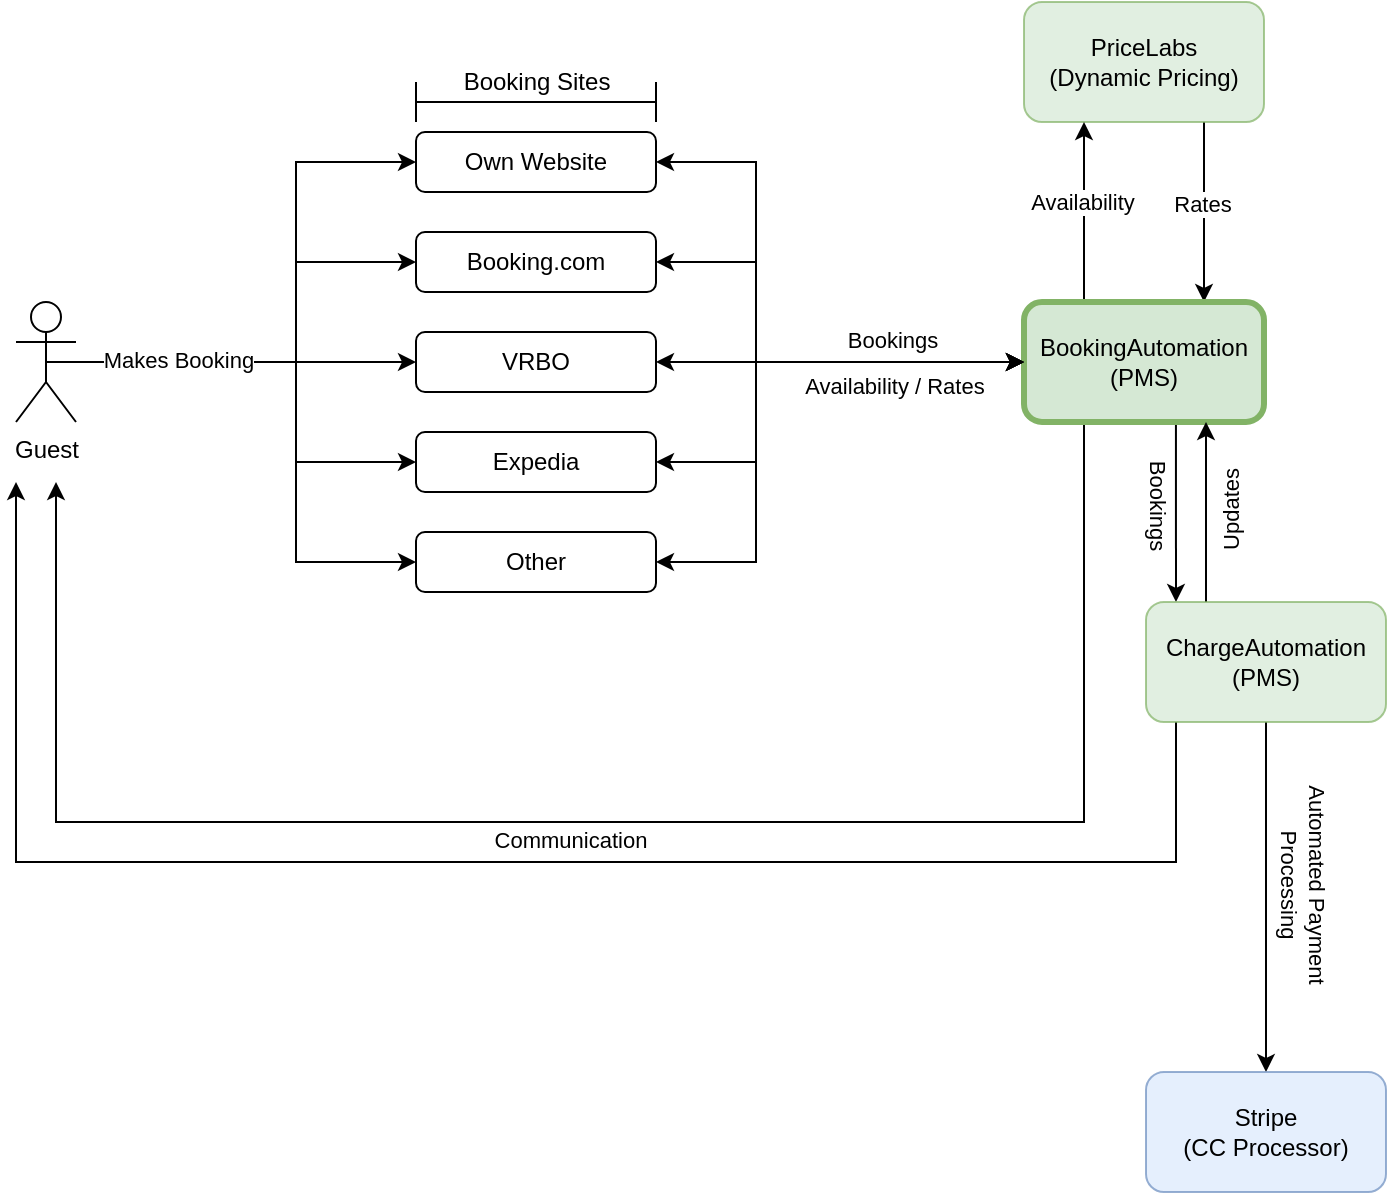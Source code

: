 <mxfile version="18.0.4" type="github">
  <diagram id="VY14Kp2bZg2UIhSIN0tL" name="Page-1">
    <mxGraphModel dx="946" dy="621" grid="1" gridSize="10" guides="1" tooltips="1" connect="1" arrows="1" fold="1" page="1" pageScale="1" pageWidth="827" pageHeight="1169" math="0" shadow="0">
      <root>
        <mxCell id="0" />
        <mxCell id="1" parent="0" />
        <mxCell id="a-HRDvgDwT7PZsZXaRJc-5" style="edgeStyle=orthogonalEdgeStyle;rounded=0;orthogonalLoop=1;jettySize=auto;html=1;exitX=0.75;exitY=1;exitDx=0;exitDy=0;entryX=0.75;entryY=0;entryDx=0;entryDy=0;" edge="1" parent="1" source="a-HRDvgDwT7PZsZXaRJc-1" target="a-HRDvgDwT7PZsZXaRJc-2">
          <mxGeometry relative="1" as="geometry" />
        </mxCell>
        <mxCell id="a-HRDvgDwT7PZsZXaRJc-7" value="Rates" style="edgeLabel;html=1;align=center;verticalAlign=middle;resizable=0;points=[];" vertex="1" connectable="0" parent="a-HRDvgDwT7PZsZXaRJc-5">
          <mxGeometry x="0.011" y="-1" relative="1" as="geometry">
            <mxPoint y="-5" as="offset" />
          </mxGeometry>
        </mxCell>
        <mxCell id="a-HRDvgDwT7PZsZXaRJc-1" value="PriceLabs&lt;br&gt;(Dynamic Pricing)" style="rounded=1;whiteSpace=wrap;html=1;fillColor=#d5e8d4;strokeColor=#82b366;opacity=70;" vertex="1" parent="1">
          <mxGeometry x="554" y="80" width="120" height="60" as="geometry" />
        </mxCell>
        <mxCell id="a-HRDvgDwT7PZsZXaRJc-4" style="edgeStyle=orthogonalEdgeStyle;rounded=0;orthogonalLoop=1;jettySize=auto;html=1;exitX=0.25;exitY=0;exitDx=0;exitDy=0;entryX=0.25;entryY=1;entryDx=0;entryDy=0;" edge="1" parent="1" source="a-HRDvgDwT7PZsZXaRJc-2" target="a-HRDvgDwT7PZsZXaRJc-1">
          <mxGeometry relative="1" as="geometry" />
        </mxCell>
        <mxCell id="a-HRDvgDwT7PZsZXaRJc-6" value="Availability" style="edgeLabel;html=1;align=center;verticalAlign=middle;resizable=0;points=[];" vertex="1" connectable="0" parent="a-HRDvgDwT7PZsZXaRJc-4">
          <mxGeometry x="0.033" y="1" relative="1" as="geometry">
            <mxPoint y="-4" as="offset" />
          </mxGeometry>
        </mxCell>
        <mxCell id="a-HRDvgDwT7PZsZXaRJc-38" style="edgeStyle=orthogonalEdgeStyle;rounded=0;orthogonalLoop=1;jettySize=auto;html=1;exitX=0;exitY=0.5;exitDx=0;exitDy=0;entryX=1;entryY=0.5;entryDx=0;entryDy=0;startArrow=classic;startFill=1;" edge="1" parent="1" source="a-HRDvgDwT7PZsZXaRJc-2" target="a-HRDvgDwT7PZsZXaRJc-11">
          <mxGeometry relative="1" as="geometry" />
        </mxCell>
        <mxCell id="a-HRDvgDwT7PZsZXaRJc-44" style="edgeStyle=orthogonalEdgeStyle;rounded=0;orthogonalLoop=1;jettySize=auto;html=1;exitX=0.25;exitY=1;exitDx=0;exitDy=0;startArrow=none;startFill=0;" edge="1" parent="1" source="a-HRDvgDwT7PZsZXaRJc-2">
          <mxGeometry relative="1" as="geometry">
            <mxPoint x="70" y="320" as="targetPoint" />
            <Array as="points">
              <mxPoint x="584" y="490" />
              <mxPoint x="70" y="490" />
              <mxPoint x="70" y="320" />
            </Array>
          </mxGeometry>
        </mxCell>
        <mxCell id="a-HRDvgDwT7PZsZXaRJc-45" style="edgeStyle=orthogonalEdgeStyle;rounded=0;orthogonalLoop=1;jettySize=auto;html=1;exitX=0.633;exitY=0.983;exitDx=0;exitDy=0;startArrow=none;startFill=0;exitPerimeter=0;entryX=0.125;entryY=0;entryDx=0;entryDy=0;entryPerimeter=0;" edge="1" parent="1" source="a-HRDvgDwT7PZsZXaRJc-2" target="a-HRDvgDwT7PZsZXaRJc-3">
          <mxGeometry relative="1" as="geometry">
            <mxPoint x="630" y="390" as="targetPoint" />
          </mxGeometry>
        </mxCell>
        <mxCell id="a-HRDvgDwT7PZsZXaRJc-46" value="Bookings" style="edgeLabel;html=1;align=center;verticalAlign=middle;resizable=0;points=[];rotation=90;" vertex="1" connectable="0" parent="a-HRDvgDwT7PZsZXaRJc-45">
          <mxGeometry x="-0.143" y="1" relative="1" as="geometry">
            <mxPoint x="-10" y="3" as="offset" />
          </mxGeometry>
        </mxCell>
        <mxCell id="a-HRDvgDwT7PZsZXaRJc-2" value="BookingAutomation&lt;br&gt;(PMS)" style="rounded=1;whiteSpace=wrap;html=1;fillColor=#d5e8d4;strokeColor=#82b366;strokeWidth=3;" vertex="1" parent="1">
          <mxGeometry x="554" y="230" width="120" height="60" as="geometry" />
        </mxCell>
        <mxCell id="a-HRDvgDwT7PZsZXaRJc-39" style="edgeStyle=orthogonalEdgeStyle;rounded=0;orthogonalLoop=1;jettySize=auto;html=1;exitX=0.125;exitY=1;exitDx=0;exitDy=0;startArrow=none;startFill=0;exitPerimeter=0;" edge="1" parent="1" source="a-HRDvgDwT7PZsZXaRJc-3">
          <mxGeometry relative="1" as="geometry">
            <mxPoint x="50" y="320" as="targetPoint" />
            <Array as="points">
              <mxPoint x="630" y="510" />
              <mxPoint x="50" y="510" />
            </Array>
          </mxGeometry>
        </mxCell>
        <mxCell id="a-HRDvgDwT7PZsZXaRJc-40" value="Communication" style="edgeLabel;html=1;align=center;verticalAlign=middle;resizable=0;points=[];" vertex="1" connectable="0" parent="a-HRDvgDwT7PZsZXaRJc-39">
          <mxGeometry x="-0.111" y="1" relative="1" as="geometry">
            <mxPoint y="-12" as="offset" />
          </mxGeometry>
        </mxCell>
        <mxCell id="a-HRDvgDwT7PZsZXaRJc-42" style="edgeStyle=orthogonalEdgeStyle;rounded=0;orthogonalLoop=1;jettySize=auto;html=1;exitX=0.5;exitY=1;exitDx=0;exitDy=0;entryX=0.5;entryY=0;entryDx=0;entryDy=0;startArrow=none;startFill=0;" edge="1" parent="1" source="a-HRDvgDwT7PZsZXaRJc-3" target="a-HRDvgDwT7PZsZXaRJc-41">
          <mxGeometry relative="1" as="geometry" />
        </mxCell>
        <mxCell id="a-HRDvgDwT7PZsZXaRJc-43" value="Automated Payment&lt;br&gt;Processing" style="edgeLabel;html=1;align=center;verticalAlign=middle;resizable=0;points=[];rotation=90;" vertex="1" connectable="0" parent="a-HRDvgDwT7PZsZXaRJc-42">
          <mxGeometry x="0.035" y="2" relative="1" as="geometry">
            <mxPoint x="17" y="-10" as="offset" />
          </mxGeometry>
        </mxCell>
        <mxCell id="a-HRDvgDwT7PZsZXaRJc-47" style="edgeStyle=orthogonalEdgeStyle;rounded=0;orthogonalLoop=1;jettySize=auto;html=1;exitX=0.25;exitY=0;exitDx=0;exitDy=0;startArrow=none;startFill=0;" edge="1" parent="1" source="a-HRDvgDwT7PZsZXaRJc-3">
          <mxGeometry relative="1" as="geometry">
            <mxPoint x="645" y="290" as="targetPoint" />
          </mxGeometry>
        </mxCell>
        <mxCell id="a-HRDvgDwT7PZsZXaRJc-3" value="ChargeAutomation&lt;br&gt;(PMS)" style="rounded=1;whiteSpace=wrap;html=1;fillColor=#d5e8d4;strokeColor=#82b366;opacity=70;" vertex="1" parent="1">
          <mxGeometry x="615" y="380" width="120" height="60" as="geometry" />
        </mxCell>
        <mxCell id="a-HRDvgDwT7PZsZXaRJc-33" style="edgeStyle=orthogonalEdgeStyle;rounded=0;orthogonalLoop=1;jettySize=auto;html=1;exitX=1;exitY=0.5;exitDx=0;exitDy=0;entryX=0;entryY=0.5;entryDx=0;entryDy=0;startArrow=classic;startFill=1;" edge="1" parent="1" source="a-HRDvgDwT7PZsZXaRJc-10" target="a-HRDvgDwT7PZsZXaRJc-2">
          <mxGeometry relative="1" as="geometry">
            <Array as="points">
              <mxPoint x="420" y="210" />
              <mxPoint x="420" y="260" />
            </Array>
          </mxGeometry>
        </mxCell>
        <mxCell id="a-HRDvgDwT7PZsZXaRJc-10" value="Booking.com" style="rounded=1;whiteSpace=wrap;html=1;" vertex="1" parent="1">
          <mxGeometry x="250" y="195" width="120" height="30" as="geometry" />
        </mxCell>
        <mxCell id="a-HRDvgDwT7PZsZXaRJc-32" style="edgeStyle=orthogonalEdgeStyle;rounded=0;orthogonalLoop=1;jettySize=auto;html=1;exitX=1;exitY=0.5;exitDx=0;exitDy=0;entryX=0;entryY=0.5;entryDx=0;entryDy=0;strokeColor=none;startArrow=classic;startFill=1;" edge="1" parent="1" source="a-HRDvgDwT7PZsZXaRJc-11" target="a-HRDvgDwT7PZsZXaRJc-2">
          <mxGeometry relative="1" as="geometry" />
        </mxCell>
        <mxCell id="a-HRDvgDwT7PZsZXaRJc-11" value="VRBO" style="rounded=1;whiteSpace=wrap;html=1;" vertex="1" parent="1">
          <mxGeometry x="250" y="245" width="120" height="30" as="geometry" />
        </mxCell>
        <mxCell id="a-HRDvgDwT7PZsZXaRJc-34" style="edgeStyle=orthogonalEdgeStyle;rounded=0;orthogonalLoop=1;jettySize=auto;html=1;exitX=1;exitY=0.5;exitDx=0;exitDy=0;entryX=0;entryY=0.5;entryDx=0;entryDy=0;startArrow=classic;startFill=1;" edge="1" parent="1" source="a-HRDvgDwT7PZsZXaRJc-12" target="a-HRDvgDwT7PZsZXaRJc-2">
          <mxGeometry relative="1" as="geometry">
            <Array as="points">
              <mxPoint x="420" y="160" />
              <mxPoint x="420" y="260" />
            </Array>
          </mxGeometry>
        </mxCell>
        <mxCell id="a-HRDvgDwT7PZsZXaRJc-12" value="Own Website" style="rounded=1;whiteSpace=wrap;html=1;" vertex="1" parent="1">
          <mxGeometry x="250" y="145" width="120" height="30" as="geometry" />
        </mxCell>
        <mxCell id="a-HRDvgDwT7PZsZXaRJc-31" style="edgeStyle=orthogonalEdgeStyle;rounded=0;orthogonalLoop=1;jettySize=auto;html=1;exitX=1;exitY=0.5;exitDx=0;exitDy=0;entryX=0;entryY=0.5;entryDx=0;entryDy=0;startArrow=classic;startFill=1;" edge="1" parent="1" source="a-HRDvgDwT7PZsZXaRJc-13" target="a-HRDvgDwT7PZsZXaRJc-2">
          <mxGeometry relative="1" as="geometry">
            <Array as="points">
              <mxPoint x="420" y="310" />
              <mxPoint x="420" y="260" />
            </Array>
          </mxGeometry>
        </mxCell>
        <mxCell id="a-HRDvgDwT7PZsZXaRJc-13" value="Expedia" style="rounded=1;whiteSpace=wrap;html=1;" vertex="1" parent="1">
          <mxGeometry x="250" y="295" width="120" height="30" as="geometry" />
        </mxCell>
        <mxCell id="a-HRDvgDwT7PZsZXaRJc-30" style="edgeStyle=orthogonalEdgeStyle;rounded=0;orthogonalLoop=1;jettySize=auto;html=1;exitX=1;exitY=0.5;exitDx=0;exitDy=0;entryX=0;entryY=0.5;entryDx=0;entryDy=0;startArrow=classic;startFill=1;" edge="1" parent="1" source="a-HRDvgDwT7PZsZXaRJc-14" target="a-HRDvgDwT7PZsZXaRJc-2">
          <mxGeometry relative="1" as="geometry">
            <Array as="points">
              <mxPoint x="420" y="360" />
              <mxPoint x="420" y="260" />
            </Array>
          </mxGeometry>
        </mxCell>
        <mxCell id="a-HRDvgDwT7PZsZXaRJc-35" value="Bookings" style="edgeLabel;html=1;align=center;verticalAlign=middle;resizable=0;points=[];" vertex="1" connectable="0" parent="a-HRDvgDwT7PZsZXaRJc-30">
          <mxGeometry x="0.324" y="2" relative="1" as="geometry">
            <mxPoint x="30" y="-9" as="offset" />
          </mxGeometry>
        </mxCell>
        <mxCell id="a-HRDvgDwT7PZsZXaRJc-14" value="Other" style="rounded=1;whiteSpace=wrap;html=1;" vertex="1" parent="1">
          <mxGeometry x="250" y="345" width="120" height="30" as="geometry" />
        </mxCell>
        <mxCell id="a-HRDvgDwT7PZsZXaRJc-16" style="edgeStyle=orthogonalEdgeStyle;rounded=0;orthogonalLoop=1;jettySize=auto;html=1;exitX=0.5;exitY=0.5;exitDx=0;exitDy=0;exitPerimeter=0;entryX=0;entryY=0.5;entryDx=0;entryDy=0;" edge="1" parent="1" source="a-HRDvgDwT7PZsZXaRJc-15" target="a-HRDvgDwT7PZsZXaRJc-12">
          <mxGeometry relative="1" as="geometry">
            <Array as="points">
              <mxPoint x="190" y="260" />
              <mxPoint x="190" y="160" />
            </Array>
          </mxGeometry>
        </mxCell>
        <mxCell id="a-HRDvgDwT7PZsZXaRJc-17" style="edgeStyle=orthogonalEdgeStyle;rounded=0;orthogonalLoop=1;jettySize=auto;html=1;exitX=0.5;exitY=0.5;exitDx=0;exitDy=0;exitPerimeter=0;entryX=0;entryY=0.5;entryDx=0;entryDy=0;" edge="1" parent="1" source="a-HRDvgDwT7PZsZXaRJc-15" target="a-HRDvgDwT7PZsZXaRJc-10">
          <mxGeometry relative="1" as="geometry">
            <Array as="points">
              <mxPoint x="190" y="260" />
              <mxPoint x="190" y="210" />
            </Array>
          </mxGeometry>
        </mxCell>
        <mxCell id="a-HRDvgDwT7PZsZXaRJc-18" style="edgeStyle=orthogonalEdgeStyle;rounded=0;orthogonalLoop=1;jettySize=auto;html=1;exitX=0.5;exitY=0.5;exitDx=0;exitDy=0;exitPerimeter=0;entryX=0;entryY=0.5;entryDx=0;entryDy=0;" edge="1" parent="1" source="a-HRDvgDwT7PZsZXaRJc-15" target="a-HRDvgDwT7PZsZXaRJc-11">
          <mxGeometry relative="1" as="geometry" />
        </mxCell>
        <mxCell id="a-HRDvgDwT7PZsZXaRJc-19" style="edgeStyle=orthogonalEdgeStyle;rounded=0;orthogonalLoop=1;jettySize=auto;html=1;exitX=0.5;exitY=0.5;exitDx=0;exitDy=0;exitPerimeter=0;entryX=0;entryY=0.5;entryDx=0;entryDy=0;" edge="1" parent="1" source="a-HRDvgDwT7PZsZXaRJc-15" target="a-HRDvgDwT7PZsZXaRJc-13">
          <mxGeometry relative="1" as="geometry">
            <Array as="points">
              <mxPoint x="190" y="260" />
              <mxPoint x="190" y="310" />
            </Array>
          </mxGeometry>
        </mxCell>
        <mxCell id="a-HRDvgDwT7PZsZXaRJc-20" style="edgeStyle=orthogonalEdgeStyle;rounded=0;orthogonalLoop=1;jettySize=auto;html=1;exitX=0.5;exitY=0.5;exitDx=0;exitDy=0;exitPerimeter=0;entryX=0;entryY=0.5;entryDx=0;entryDy=0;" edge="1" parent="1" source="a-HRDvgDwT7PZsZXaRJc-15" target="a-HRDvgDwT7PZsZXaRJc-14">
          <mxGeometry relative="1" as="geometry">
            <Array as="points">
              <mxPoint x="190" y="260" />
              <mxPoint x="190" y="360" />
            </Array>
          </mxGeometry>
        </mxCell>
        <mxCell id="a-HRDvgDwT7PZsZXaRJc-29" value="Makes Booking" style="edgeLabel;html=1;align=center;verticalAlign=middle;resizable=0;points=[];" vertex="1" connectable="0" parent="a-HRDvgDwT7PZsZXaRJc-20">
          <mxGeometry x="-0.537" y="-2" relative="1" as="geometry">
            <mxPoint y="-3" as="offset" />
          </mxGeometry>
        </mxCell>
        <mxCell id="a-HRDvgDwT7PZsZXaRJc-15" value="Guest" style="shape=umlActor;verticalLabelPosition=bottom;verticalAlign=top;html=1;outlineConnect=0;" vertex="1" parent="1">
          <mxGeometry x="50" y="230" width="30" height="60" as="geometry" />
        </mxCell>
        <mxCell id="a-HRDvgDwT7PZsZXaRJc-21" value="" style="shape=crossbar;whiteSpace=wrap;html=1;rounded=1;" vertex="1" parent="1">
          <mxGeometry x="250" y="120" width="120" height="20" as="geometry" />
        </mxCell>
        <mxCell id="a-HRDvgDwT7PZsZXaRJc-22" value="Booking Sites" style="text;html=1;align=center;verticalAlign=middle;resizable=0;points=[];autosize=1;strokeColor=none;fillColor=none;" vertex="1" parent="1">
          <mxGeometry x="265" y="110" width="90" height="20" as="geometry" />
        </mxCell>
        <mxCell id="a-HRDvgDwT7PZsZXaRJc-37" value="Availability / Rates" style="edgeLabel;html=1;align=center;verticalAlign=middle;resizable=0;points=[];" vertex="1" connectable="0" parent="1">
          <mxGeometry x="489" y="272" as="geometry" />
        </mxCell>
        <mxCell id="a-HRDvgDwT7PZsZXaRJc-41" value="Stripe&lt;br&gt;(CC Processor)" style="rounded=1;whiteSpace=wrap;html=1;fillColor=#dae8fc;strokeColor=#6c8ebf;opacity=70;" vertex="1" parent="1">
          <mxGeometry x="615" y="615" width="120" height="60" as="geometry" />
        </mxCell>
        <mxCell id="a-HRDvgDwT7PZsZXaRJc-48" value="Updates" style="edgeLabel;html=1;align=center;verticalAlign=middle;resizable=0;points=[];rotation=-90;" vertex="1" connectable="0" parent="1">
          <mxGeometry x="657.997" y="332.0" as="geometry">
            <mxPoint x="-2" y="-1.0" as="offset" />
          </mxGeometry>
        </mxCell>
      </root>
    </mxGraphModel>
  </diagram>
</mxfile>
